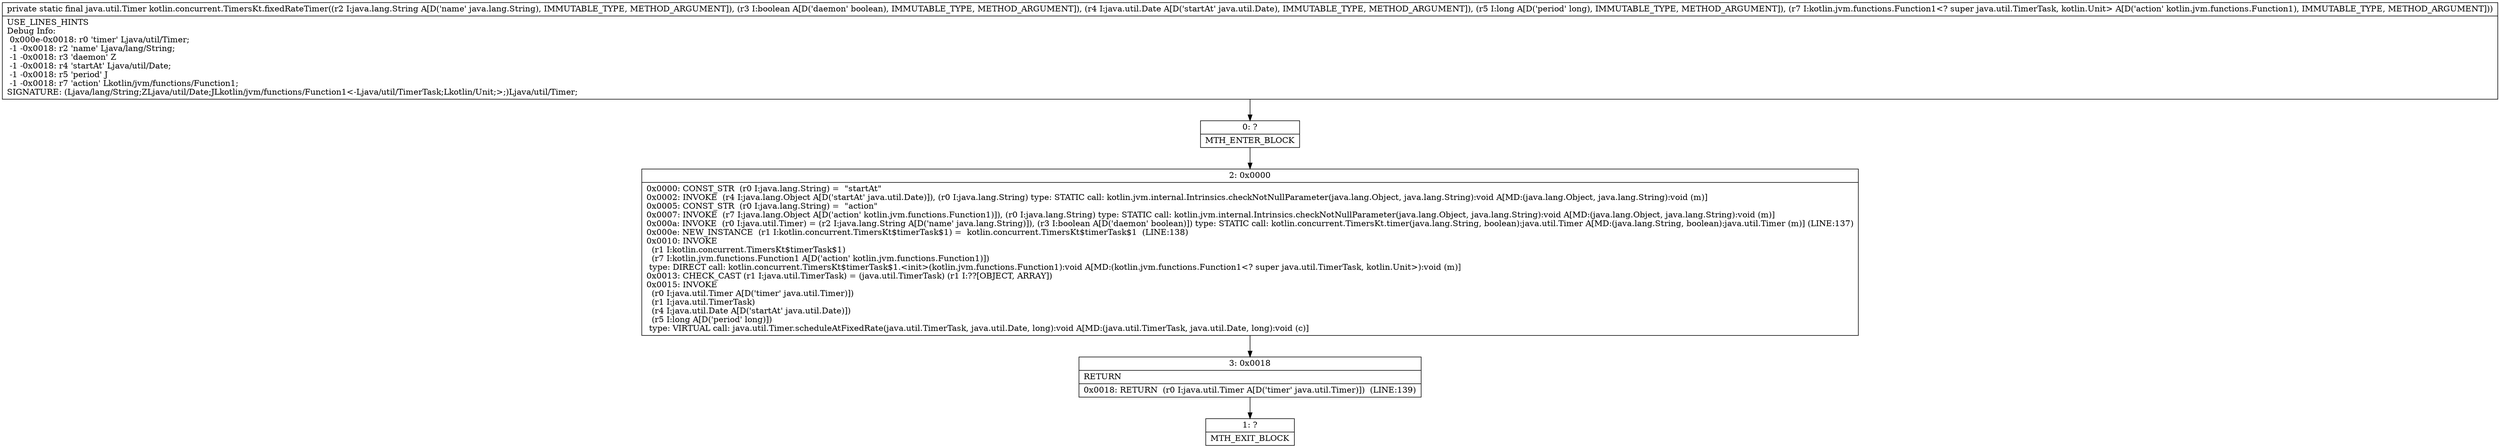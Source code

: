 digraph "CFG forkotlin.concurrent.TimersKt.fixedRateTimer(Ljava\/lang\/String;ZLjava\/util\/Date;JLkotlin\/jvm\/functions\/Function1;)Ljava\/util\/Timer;" {
Node_0 [shape=record,label="{0\:\ ?|MTH_ENTER_BLOCK\l}"];
Node_2 [shape=record,label="{2\:\ 0x0000|0x0000: CONST_STR  (r0 I:java.lang.String) =  \"startAt\" \l0x0002: INVOKE  (r4 I:java.lang.Object A[D('startAt' java.util.Date)]), (r0 I:java.lang.String) type: STATIC call: kotlin.jvm.internal.Intrinsics.checkNotNullParameter(java.lang.Object, java.lang.String):void A[MD:(java.lang.Object, java.lang.String):void (m)]\l0x0005: CONST_STR  (r0 I:java.lang.String) =  \"action\" \l0x0007: INVOKE  (r7 I:java.lang.Object A[D('action' kotlin.jvm.functions.Function1)]), (r0 I:java.lang.String) type: STATIC call: kotlin.jvm.internal.Intrinsics.checkNotNullParameter(java.lang.Object, java.lang.String):void A[MD:(java.lang.Object, java.lang.String):void (m)]\l0x000a: INVOKE  (r0 I:java.util.Timer) = (r2 I:java.lang.String A[D('name' java.lang.String)]), (r3 I:boolean A[D('daemon' boolean)]) type: STATIC call: kotlin.concurrent.TimersKt.timer(java.lang.String, boolean):java.util.Timer A[MD:(java.lang.String, boolean):java.util.Timer (m)] (LINE:137)\l0x000e: NEW_INSTANCE  (r1 I:kotlin.concurrent.TimersKt$timerTask$1) =  kotlin.concurrent.TimersKt$timerTask$1  (LINE:138)\l0x0010: INVOKE  \l  (r1 I:kotlin.concurrent.TimersKt$timerTask$1)\l  (r7 I:kotlin.jvm.functions.Function1 A[D('action' kotlin.jvm.functions.Function1)])\l type: DIRECT call: kotlin.concurrent.TimersKt$timerTask$1.\<init\>(kotlin.jvm.functions.Function1):void A[MD:(kotlin.jvm.functions.Function1\<? super java.util.TimerTask, kotlin.Unit\>):void (m)]\l0x0013: CHECK_CAST (r1 I:java.util.TimerTask) = (java.util.TimerTask) (r1 I:??[OBJECT, ARRAY]) \l0x0015: INVOKE  \l  (r0 I:java.util.Timer A[D('timer' java.util.Timer)])\l  (r1 I:java.util.TimerTask)\l  (r4 I:java.util.Date A[D('startAt' java.util.Date)])\l  (r5 I:long A[D('period' long)])\l type: VIRTUAL call: java.util.Timer.scheduleAtFixedRate(java.util.TimerTask, java.util.Date, long):void A[MD:(java.util.TimerTask, java.util.Date, long):void (c)]\l}"];
Node_3 [shape=record,label="{3\:\ 0x0018|RETURN\l|0x0018: RETURN  (r0 I:java.util.Timer A[D('timer' java.util.Timer)])  (LINE:139)\l}"];
Node_1 [shape=record,label="{1\:\ ?|MTH_EXIT_BLOCK\l}"];
MethodNode[shape=record,label="{private static final java.util.Timer kotlin.concurrent.TimersKt.fixedRateTimer((r2 I:java.lang.String A[D('name' java.lang.String), IMMUTABLE_TYPE, METHOD_ARGUMENT]), (r3 I:boolean A[D('daemon' boolean), IMMUTABLE_TYPE, METHOD_ARGUMENT]), (r4 I:java.util.Date A[D('startAt' java.util.Date), IMMUTABLE_TYPE, METHOD_ARGUMENT]), (r5 I:long A[D('period' long), IMMUTABLE_TYPE, METHOD_ARGUMENT]), (r7 I:kotlin.jvm.functions.Function1\<? super java.util.TimerTask, kotlin.Unit\> A[D('action' kotlin.jvm.functions.Function1), IMMUTABLE_TYPE, METHOD_ARGUMENT]))  | USE_LINES_HINTS\lDebug Info:\l  0x000e\-0x0018: r0 'timer' Ljava\/util\/Timer;\l  \-1 \-0x0018: r2 'name' Ljava\/lang\/String;\l  \-1 \-0x0018: r3 'daemon' Z\l  \-1 \-0x0018: r4 'startAt' Ljava\/util\/Date;\l  \-1 \-0x0018: r5 'period' J\l  \-1 \-0x0018: r7 'action' Lkotlin\/jvm\/functions\/Function1;\lSIGNATURE: (Ljava\/lang\/String;ZLjava\/util\/Date;JLkotlin\/jvm\/functions\/Function1\<\-Ljava\/util\/TimerTask;Lkotlin\/Unit;\>;)Ljava\/util\/Timer;\l}"];
MethodNode -> Node_0;Node_0 -> Node_2;
Node_2 -> Node_3;
Node_3 -> Node_1;
}

